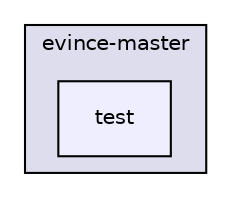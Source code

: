 digraph "evince-master/test" {
  compound=true
  node [ fontsize="10", fontname="Helvetica"];
  edge [ labelfontsize="10", labelfontname="Helvetica"];
  subgraph clusterdir_3280676015dea8927551146fc343f431 {
    graph [ bgcolor="#ddddee", pencolor="black", label="evince-master" fontname="Helvetica", fontsize="10", URL="dir_3280676015dea8927551146fc343f431.html"]
  dir_a6bad009a4e2c89bf4ec3636b694bcc6 [shape=box, label="test", style="filled", fillcolor="#eeeeff", pencolor="black", URL="dir_a6bad009a4e2c89bf4ec3636b694bcc6.html"];
  }
}
